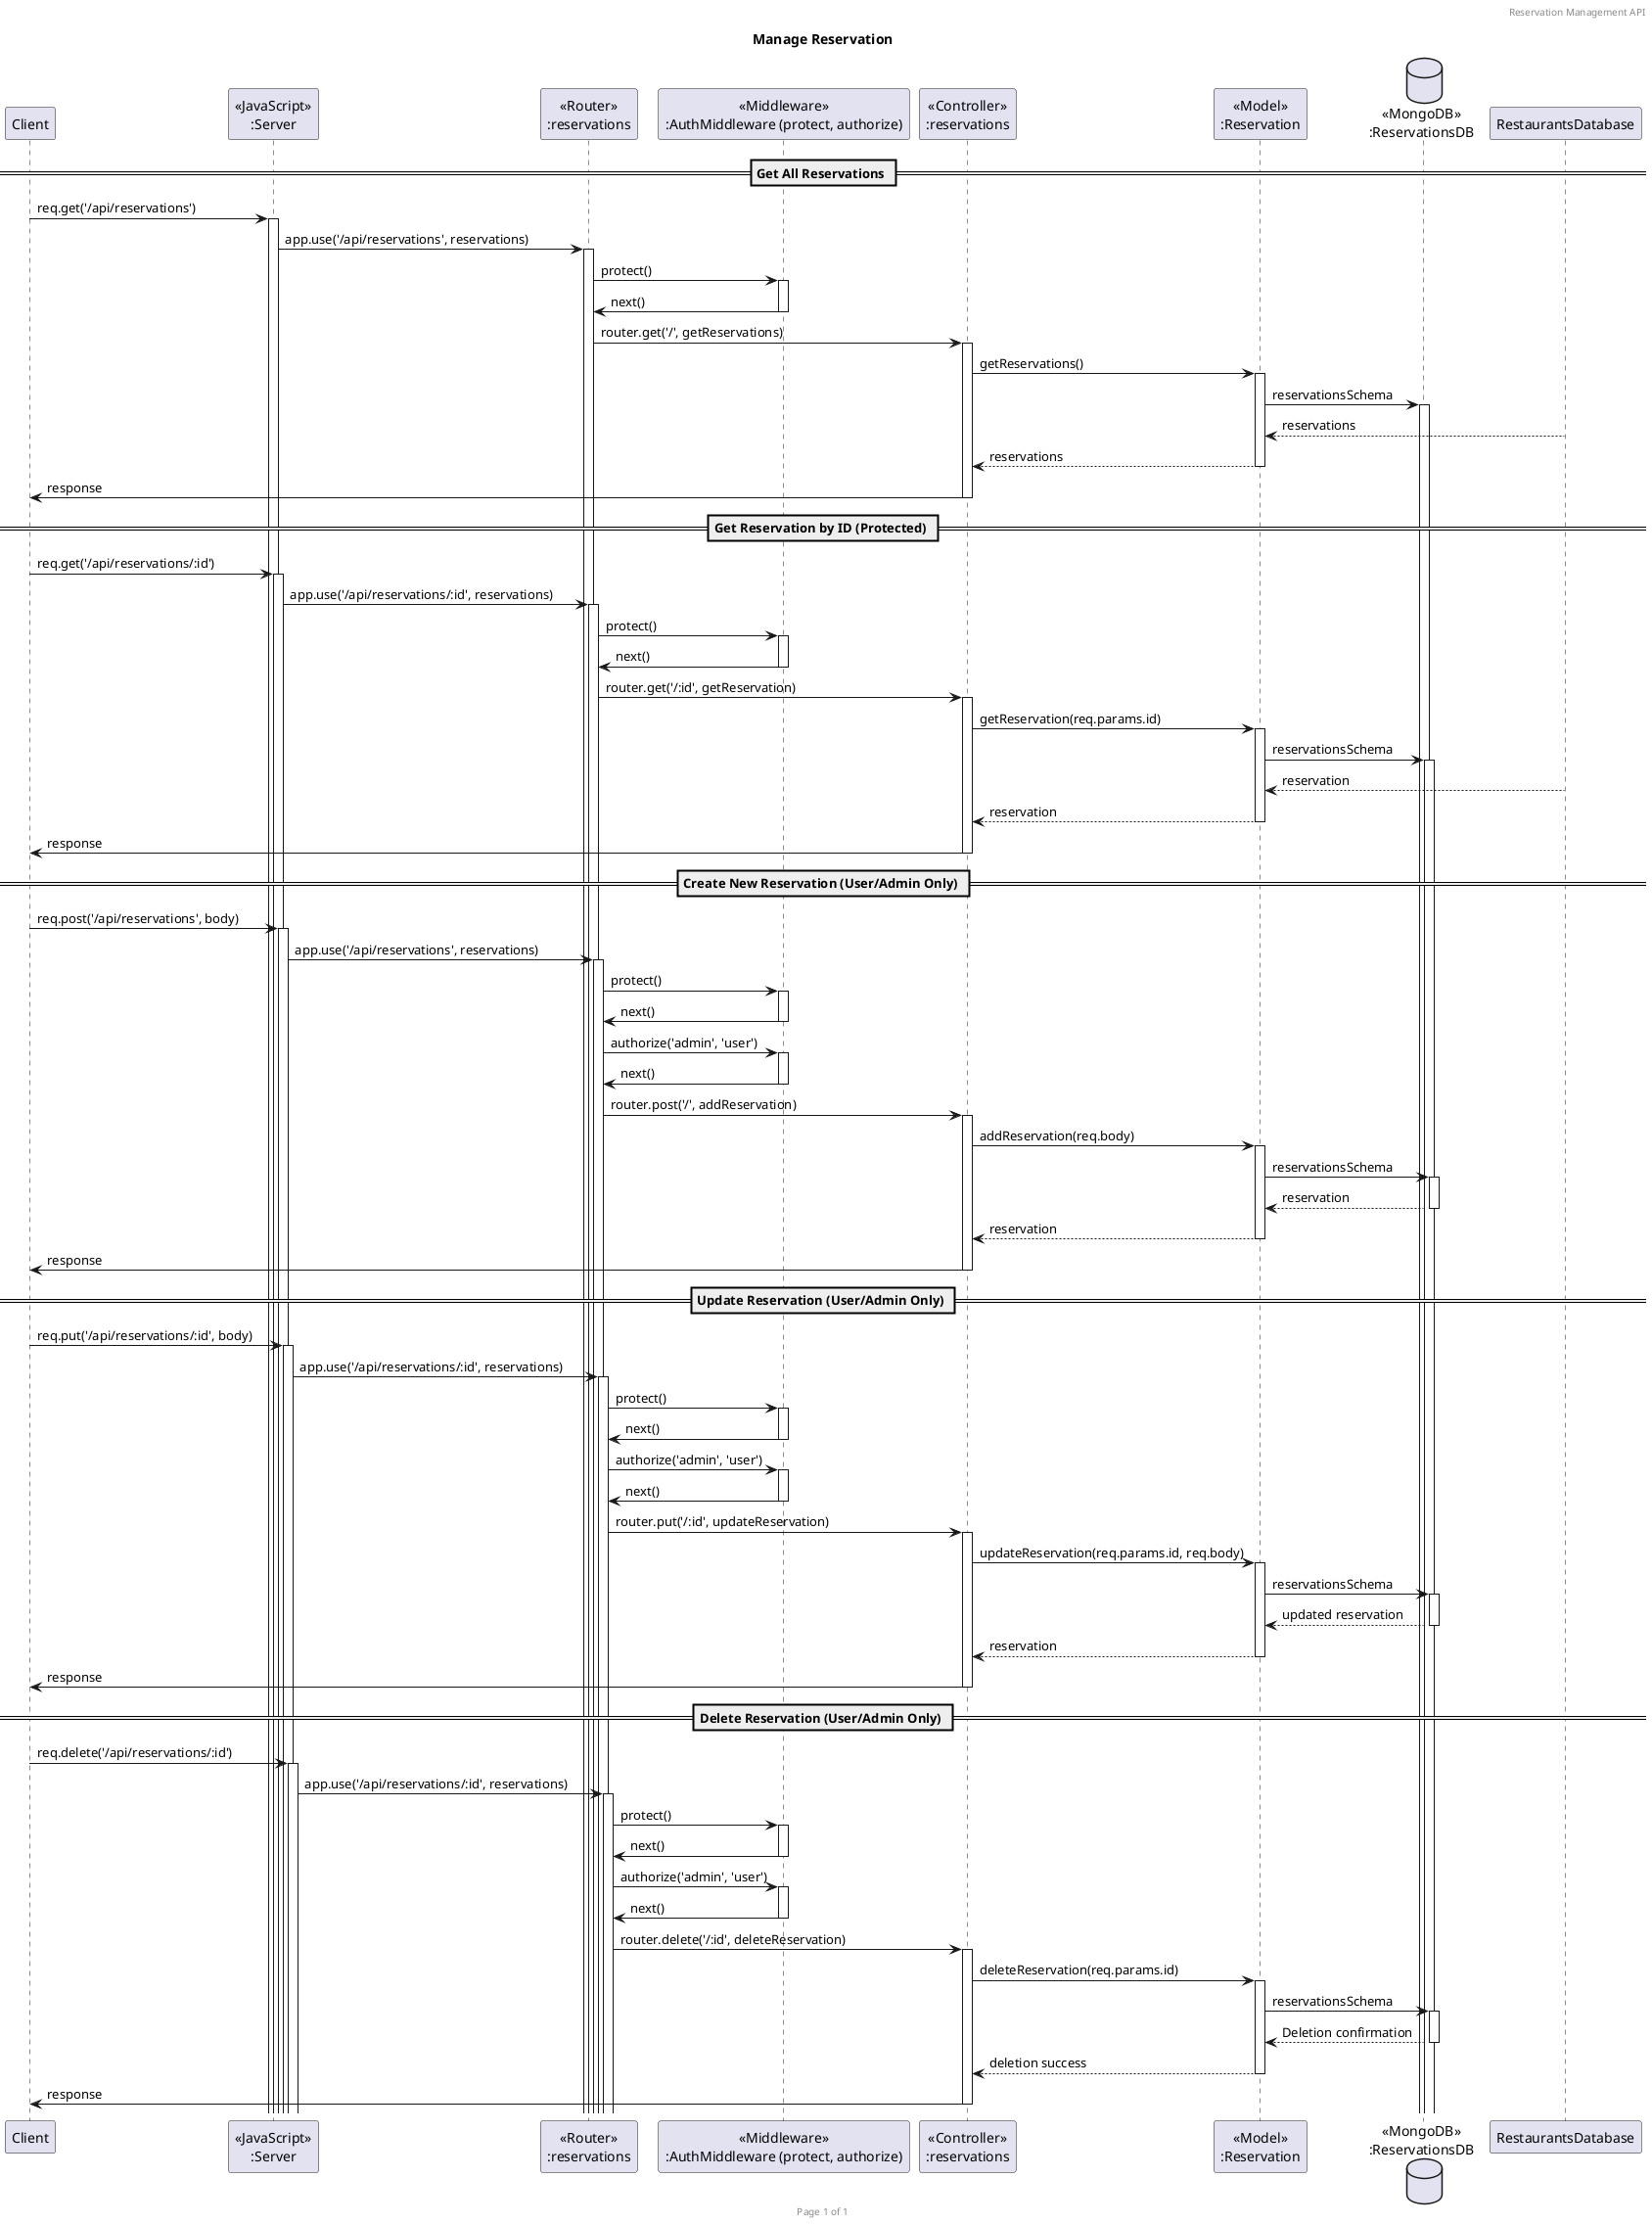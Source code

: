 @startuml Manage Reservation

header Reservation Management API
footer Page %page% of %lastpage%
title "Manage Reservation"

participant "Client" as client
participant "<<JavaScript>>\n:Server" as server
participant "<<Router>>\n:reservations" as routerReservation
participant "<<Middleware>>\n:AuthMiddleware (protect, authorize)" as authMiddleware
participant "<<Controller>>\n:reservations" as controllersReservation
participant "<<Model>>\n:Reservation" as modelReservation
database "<<MongoDB>>\n:ReservationsDB" as ReservationsDatabase

== Get All Reservations ==
client -> server ++ : req.get('/api/reservations')
server -> routerReservation ++ : app.use('/api/reservations', reservations)
routerReservation -> authMiddleware ++ : protect()   
authMiddleware -> routerReservation -- : next() 
routerReservation -> controllersReservation ++ : router.get('/', getReservations)
controllersReservation -> modelReservation ++ : getReservations()
modelReservation -> ReservationsDatabase ++ : reservationsSchema
RestaurantsDatabase --> modelReservation -- : reservations
controllersReservation <-- modelReservation -- : reservations
controllersReservation -> client -- : response 

== Get Reservation by ID (Protected) ==
client -> server ++ : req.get('/api/reservations/:id')
server -> routerReservation ++ : app.use('/api/reservations/:id', reservations)
routerReservation -> authMiddleware ++ : protect() 
authMiddleware -> routerReservation -- : next() 
routerReservation -> controllersReservation ++ : router.get('/:id', getReservation) 
controllersReservation -> modelReservation ++ : getReservation(req.params.id)
modelReservation -> ReservationsDatabase ++ : reservationsSchema
RestaurantsDatabase --> modelReservation -- : reservation
controllersReservation <-- modelReservation -- : reservation
controllersReservation -> client -- : response 

== Create New Reservation (User/Admin Only) ==
client -> server ++ : req.post('/api/reservations', body)
server -> routerReservation ++ : app.use('/api/reservations', reservations)
routerReservation -> authMiddleware ++ : protect()   
authMiddleware -> routerReservation -- : next()
routerReservation -> authMiddleware ++ : authorize('admin', 'user')
authMiddleware -> routerReservation -- : next()  
routerReservation -> controllersReservation ++ : router.post('/', addReservation)
controllersReservation -> modelReservation ++ : addReservation(req.body)
modelReservation -> ReservationsDatabase ++ : reservationsSchema
ReservationsDatabase --> modelReservation -- : reservation
controllersReservation <-- modelReservation -- : reservation
controllersReservation -> client -- : response 

== Update Reservation (User/Admin Only) ==
client -> server ++ : req.put('/api/reservations/:id', body)
server -> routerReservation ++ : app.use('/api/reservations/:id', reservations)
routerReservation -> authMiddleware ++ : protect()  
authMiddleware -> routerReservation -- : next()
routerReservation -> authMiddleware ++ : authorize('admin', 'user')
authMiddleware -> routerReservation -- :next()  
routerReservation -> controllersReservation ++ : router.put('/:id', updateReservation)
controllersReservation -> modelReservation ++ : updateReservation(req.params.id, req.body)
modelReservation -> ReservationsDatabase ++ : reservationsSchema
ReservationsDatabase --> modelReservation -- : updated reservation
controllersReservation <-- modelReservation -- : reservation
controllersReservation -> client -- : response 

== Delete Reservation (User/Admin Only) ==
client -> server ++ : req.delete('/api/reservations/:id')
server -> routerReservation ++ : app.use('/api/reservations/:id', reservations)
routerReservation -> authMiddleware ++ : protect()  
authMiddleware -> routerReservation -- : next()
routerReservation -> authMiddleware ++ : authorize('admin', 'user')
authMiddleware -> routerReservation -- : next()
routerReservation -> controllersReservation ++ : router.delete('/:id', deleteReservation)
controllersReservation -> modelReservation ++ : deleteReservation(req.params.id)
modelReservation -> ReservationsDatabase ++ : reservationsSchema
ReservationsDatabase --> modelReservation -- : Deletion confirmation
controllersReservation <-- modelReservation -- : deletion success
controllersReservation -> client -- : response 

@enduml
